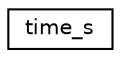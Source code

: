 digraph "Graphical Class Hierarchy"
{
 // LATEX_PDF_SIZE
  edge [fontname="Helvetica",fontsize="10",labelfontname="Helvetica",labelfontsize="10"];
  node [fontname="Helvetica",fontsize="10",shape=record];
  rankdir="LR";
  Node0 [label="time_s",height=0.2,width=0.4,color="black", fillcolor="white", style="filled",URL="$structtime__s.html",tooltip=" "];
}
